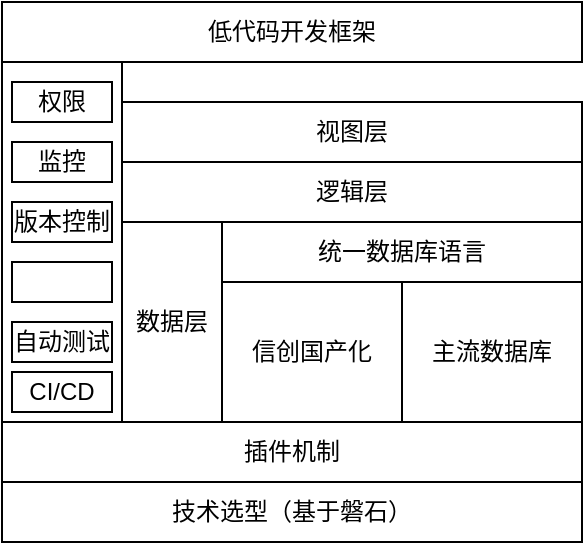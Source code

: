 <mxfile version="24.4.9" type="github">
  <diagram name="第 1 页" id="gqDG2Gp0E2L2Fy4fAPNA">
    <mxGraphModel dx="989" dy="538" grid="1" gridSize="10" guides="1" tooltips="1" connect="1" arrows="1" fold="1" page="1" pageScale="1" pageWidth="827" pageHeight="1169" math="0" shadow="0">
      <root>
        <mxCell id="0" />
        <mxCell id="1" parent="0" />
        <mxCell id="SDCCGMHogAq6qsjDlVBH-2" value="技术选型（基于磐石）" style="rounded=0;whiteSpace=wrap;html=1;" parent="1" vertex="1">
          <mxGeometry x="80" y="570" width="290" height="30" as="geometry" />
        </mxCell>
        <mxCell id="SDCCGMHogAq6qsjDlVBH-4" value="插件机制" style="rounded=0;whiteSpace=wrap;html=1;" parent="1" vertex="1">
          <mxGeometry x="80" y="540" width="290" height="30" as="geometry" />
        </mxCell>
        <mxCell id="SDCCGMHogAq6qsjDlVBH-6" value="低代码开发框架" style="rounded=0;whiteSpace=wrap;html=1;" parent="1" vertex="1">
          <mxGeometry x="80" y="330" width="290" height="30" as="geometry" />
        </mxCell>
        <mxCell id="n-UN5kBv7NDgD-M8J7q2-2" value="" style="rounded=0;whiteSpace=wrap;html=1;" vertex="1" parent="1">
          <mxGeometry x="80" y="360" width="60" height="180" as="geometry" />
        </mxCell>
        <mxCell id="n-UN5kBv7NDgD-M8J7q2-3" value="" style="rounded=0;whiteSpace=wrap;html=1;" vertex="1" parent="1">
          <mxGeometry x="140" y="440" width="220" height="100" as="geometry" />
        </mxCell>
        <mxCell id="n-UN5kBv7NDgD-M8J7q2-4" value="数据层" style="rounded=0;whiteSpace=wrap;html=1;" vertex="1" parent="1">
          <mxGeometry x="140" y="440" width="50" height="100" as="geometry" />
        </mxCell>
        <mxCell id="n-UN5kBv7NDgD-M8J7q2-5" value="" style="rounded=0;whiteSpace=wrap;html=1;" vertex="1" parent="1">
          <mxGeometry x="140" y="400" width="230" height="40" as="geometry" />
        </mxCell>
        <mxCell id="n-UN5kBv7NDgD-M8J7q2-6" value="视图层" style="rounded=0;whiteSpace=wrap;html=1;" vertex="1" parent="1">
          <mxGeometry x="140" y="380" width="230" height="30" as="geometry" />
        </mxCell>
        <mxCell id="n-UN5kBv7NDgD-M8J7q2-7" value="逻辑层" style="rounded=0;whiteSpace=wrap;html=1;" vertex="1" parent="1">
          <mxGeometry x="140" y="410" width="230" height="30" as="geometry" />
        </mxCell>
        <mxCell id="SDCCGMHogAq6qsjDlVBH-20" value="监控" style="rounded=0;whiteSpace=wrap;html=1;" parent="1" vertex="1">
          <mxGeometry x="85" y="400" width="50" height="20" as="geometry" />
        </mxCell>
        <mxCell id="SDCCGMHogAq6qsjDlVBH-21" value="权限" style="rounded=0;whiteSpace=wrap;html=1;" parent="1" vertex="1">
          <mxGeometry x="85" y="370" width="50" height="20" as="geometry" />
        </mxCell>
        <mxCell id="n-UN5kBv7NDgD-M8J7q2-9" value="统一数据库语言" style="rounded=0;whiteSpace=wrap;html=1;" vertex="1" parent="1">
          <mxGeometry x="190" y="440" width="180" height="30" as="geometry" />
        </mxCell>
        <mxCell id="n-UN5kBv7NDgD-M8J7q2-10" value="主流数据库" style="rounded=0;whiteSpace=wrap;html=1;" vertex="1" parent="1">
          <mxGeometry x="280" y="470" width="90" height="70" as="geometry" />
        </mxCell>
        <mxCell id="n-UN5kBv7NDgD-M8J7q2-11" value="信创国产化" style="rounded=0;whiteSpace=wrap;html=1;" vertex="1" parent="1">
          <mxGeometry x="190" y="470" width="90" height="70" as="geometry" />
        </mxCell>
        <mxCell id="n-UN5kBv7NDgD-M8J7q2-19" value="版本控制" style="rounded=0;whiteSpace=wrap;html=1;" vertex="1" parent="1">
          <mxGeometry x="85" y="430" width="50" height="20" as="geometry" />
        </mxCell>
        <mxCell id="n-UN5kBv7NDgD-M8J7q2-20" value="" style="rounded=0;whiteSpace=wrap;html=1;" vertex="1" parent="1">
          <mxGeometry x="85" y="460" width="50" height="20" as="geometry" />
        </mxCell>
        <mxCell id="n-UN5kBv7NDgD-M8J7q2-21" value="自动测试" style="rounded=0;whiteSpace=wrap;html=1;" vertex="1" parent="1">
          <mxGeometry x="85" y="490" width="50" height="20" as="geometry" />
        </mxCell>
        <mxCell id="n-UN5kBv7NDgD-M8J7q2-22" value="CI/CD" style="rounded=0;whiteSpace=wrap;html=1;" vertex="1" parent="1">
          <mxGeometry x="85" y="515" width="50" height="20" as="geometry" />
        </mxCell>
      </root>
    </mxGraphModel>
  </diagram>
</mxfile>
